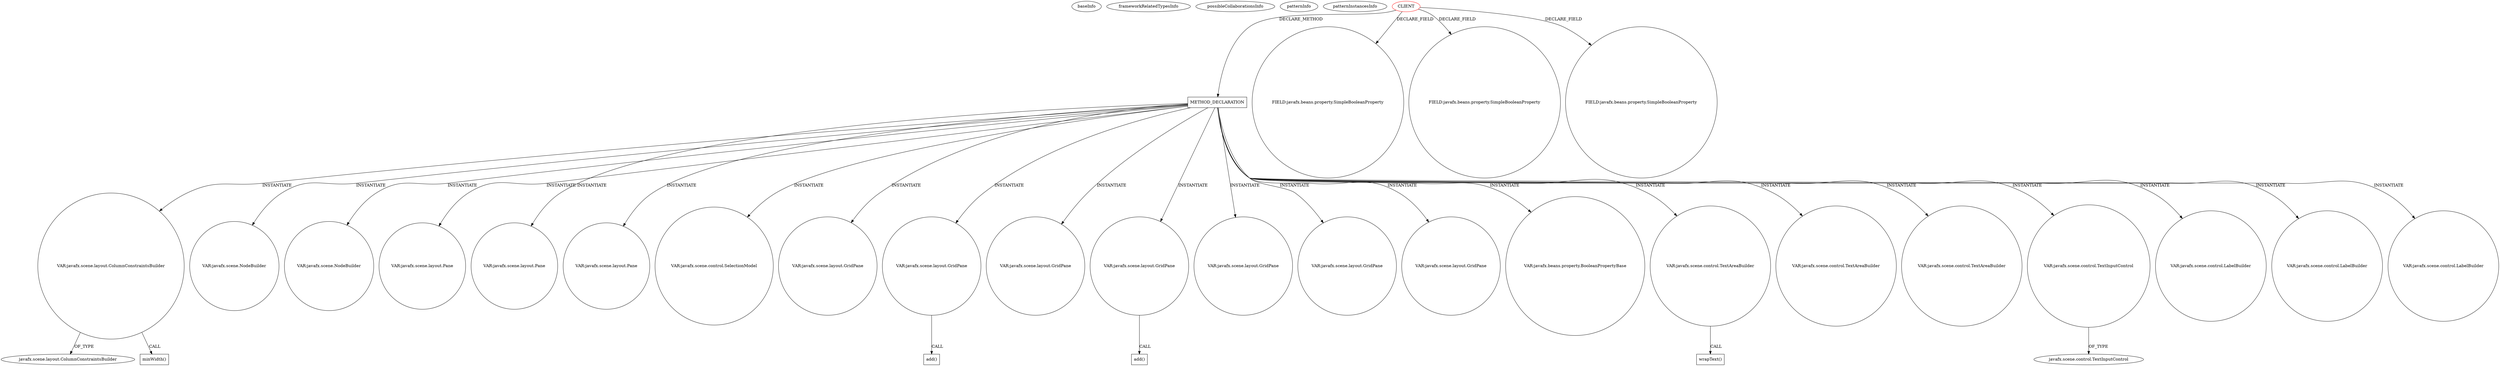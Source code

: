 digraph {
baseInfo[graphId=4293,category="pattern",isAnonymous=false,possibleRelation=false]
frameworkRelatedTypesInfo[]
possibleCollaborationsInfo[]
patternInfo[frequency=2.0,patternRootClient=0]
patternInstancesInfo[0="SaiPradeepDandem-javafx2-gradient-builder~/SaiPradeepDandem-javafx2-gradient-builder/javafx2-gradient-builder-master/src/main/java/com/javafx/gradientbuilder/application/RadialSettingsLayout.java~RadialSettingsLayout~1170",1="SaiPradeepDandem-javafx2-gradient-builder~/SaiPradeepDandem-javafx2-gradient-builder/javafx2-gradient-builder-master/src/main/java/com/javafx/gradientbuilder/application/LinearSettingsLayout.java~LinearSettingsLayout~1172"]
265[label="javafx.scene.layout.ColumnConstraintsBuilder",vertexType="FRAMEWORK_CLASS_TYPE",isFrameworkType=false]
278[label="VAR:javafx.scene.layout.ColumnConstraintsBuilder",vertexType="VARIABLE_EXPRESION",isFrameworkType=false,shape=circle]
279[label="minWidth()",vertexType="INSIDE_CALL",isFrameworkType=false,shape=box]
84[label="METHOD_DECLARATION",vertexType="CLIENT_METHOD_DECLARATION",isFrameworkType=false,shape=box]
0[label="CLIENT",vertexType="ROOT_CLIENT_CLASS_DECLARATION",isFrameworkType=false,color=red]
88[label="VAR:javafx.scene.NodeBuilder",vertexType="VARIABLE_EXPRESION",isFrameworkType=false,shape=circle]
127[label="VAR:javafx.scene.NodeBuilder",vertexType="VARIABLE_EXPRESION",isFrameworkType=false,shape=circle]
159[label="VAR:javafx.scene.layout.Pane",vertexType="VARIABLE_EXPRESION",isFrameworkType=false,shape=circle]
121[label="VAR:javafx.scene.layout.Pane",vertexType="VARIABLE_EXPRESION",isFrameworkType=false,shape=circle]
227[label="VAR:javafx.scene.layout.Pane",vertexType="VARIABLE_EXPRESION",isFrameworkType=false,shape=circle]
198[label="VAR:javafx.scene.control.SelectionModel",vertexType="VARIABLE_EXPRESION",isFrameworkType=false,shape=circle]
203[label="VAR:javafx.scene.layout.GridPane",vertexType="VARIABLE_EXPRESION",isFrameworkType=false,shape=circle]
254[label="VAR:javafx.scene.layout.GridPane",vertexType="VARIABLE_EXPRESION",isFrameworkType=false,shape=circle]
206[label="VAR:javafx.scene.layout.GridPane",vertexType="VARIABLE_EXPRESION",isFrameworkType=false,shape=circle]
230[label="VAR:javafx.scene.layout.GridPane",vertexType="VARIABLE_EXPRESION",isFrameworkType=false,shape=circle]
212[label="VAR:javafx.scene.layout.GridPane",vertexType="VARIABLE_EXPRESION",isFrameworkType=false,shape=circle]
289[label="VAR:javafx.scene.layout.GridPane",vertexType="VARIABLE_EXPRESION",isFrameworkType=false,shape=circle]
260[label="VAR:javafx.scene.layout.GridPane",vertexType="VARIABLE_EXPRESION",isFrameworkType=false,shape=circle]
145[label="VAR:javafx.beans.property.BooleanPropertyBase",vertexType="VARIABLE_EXPRESION",isFrameworkType=false,shape=circle]
100[label="VAR:javafx.scene.control.TextAreaBuilder",vertexType="VARIABLE_EXPRESION",isFrameworkType=false,shape=circle]
109[label="VAR:javafx.scene.control.TextAreaBuilder",vertexType="VARIABLE_EXPRESION",isFrameworkType=false,shape=circle]
97[label="VAR:javafx.scene.control.TextAreaBuilder",vertexType="VARIABLE_EXPRESION",isFrameworkType=false,shape=circle]
115[label="VAR:javafx.scene.control.TextInputControl",vertexType="VARIABLE_EXPRESION",isFrameworkType=false,shape=circle]
20[label="FIELD:javafx.beans.property.SimpleBooleanProperty",vertexType="FIELD_DECLARATION",isFrameworkType=false,shape=circle]
117[label="javafx.scene.control.TextInputControl",vertexType="FRAMEWORK_CLASS_TYPE",isFrameworkType=false]
22[label="FIELD:javafx.beans.property.SimpleBooleanProperty",vertexType="FIELD_DECLARATION",isFrameworkType=false,shape=circle]
18[label="FIELD:javafx.beans.property.SimpleBooleanProperty",vertexType="FIELD_DECLARATION",isFrameworkType=false,shape=circle]
124[label="VAR:javafx.scene.control.LabelBuilder",vertexType="VARIABLE_EXPRESION",isFrameworkType=false,shape=circle]
85[label="VAR:javafx.scene.control.LabelBuilder",vertexType="VARIABLE_EXPRESION",isFrameworkType=false,shape=circle]
94[label="VAR:javafx.scene.control.LabelBuilder",vertexType="VARIABLE_EXPRESION",isFrameworkType=false,shape=circle]
101[label="wrapText()",vertexType="INSIDE_CALL",isFrameworkType=false,shape=box]
255[label="add()",vertexType="INSIDE_CALL",isFrameworkType=false,shape=box]
231[label="add()",vertexType="INSIDE_CALL",isFrameworkType=false,shape=box]
0->22[label="DECLARE_FIELD"]
0->18[label="DECLARE_FIELD"]
84->230[label="INSTANTIATE"]
84->94[label="INSTANTIATE"]
115->117[label="OF_TYPE"]
84->100[label="INSTANTIATE"]
84->145[label="INSTANTIATE"]
84->109[label="INSTANTIATE"]
100->101[label="CALL"]
84->115[label="INSTANTIATE"]
84->206[label="INSTANTIATE"]
84->88[label="INSTANTIATE"]
84->127[label="INSTANTIATE"]
0->84[label="DECLARE_METHOD"]
230->231[label="CALL"]
84->260[label="INSTANTIATE"]
84->124[label="INSTANTIATE"]
84->203[label="INSTANTIATE"]
0->20[label="DECLARE_FIELD"]
84->278[label="INSTANTIATE"]
84->159[label="INSTANTIATE"]
84->289[label="INSTANTIATE"]
84->97[label="INSTANTIATE"]
254->255[label="CALL"]
278->279[label="CALL"]
84->121[label="INSTANTIATE"]
84->254[label="INSTANTIATE"]
84->212[label="INSTANTIATE"]
84->85[label="INSTANTIATE"]
84->198[label="INSTANTIATE"]
278->265[label="OF_TYPE"]
84->227[label="INSTANTIATE"]
}
